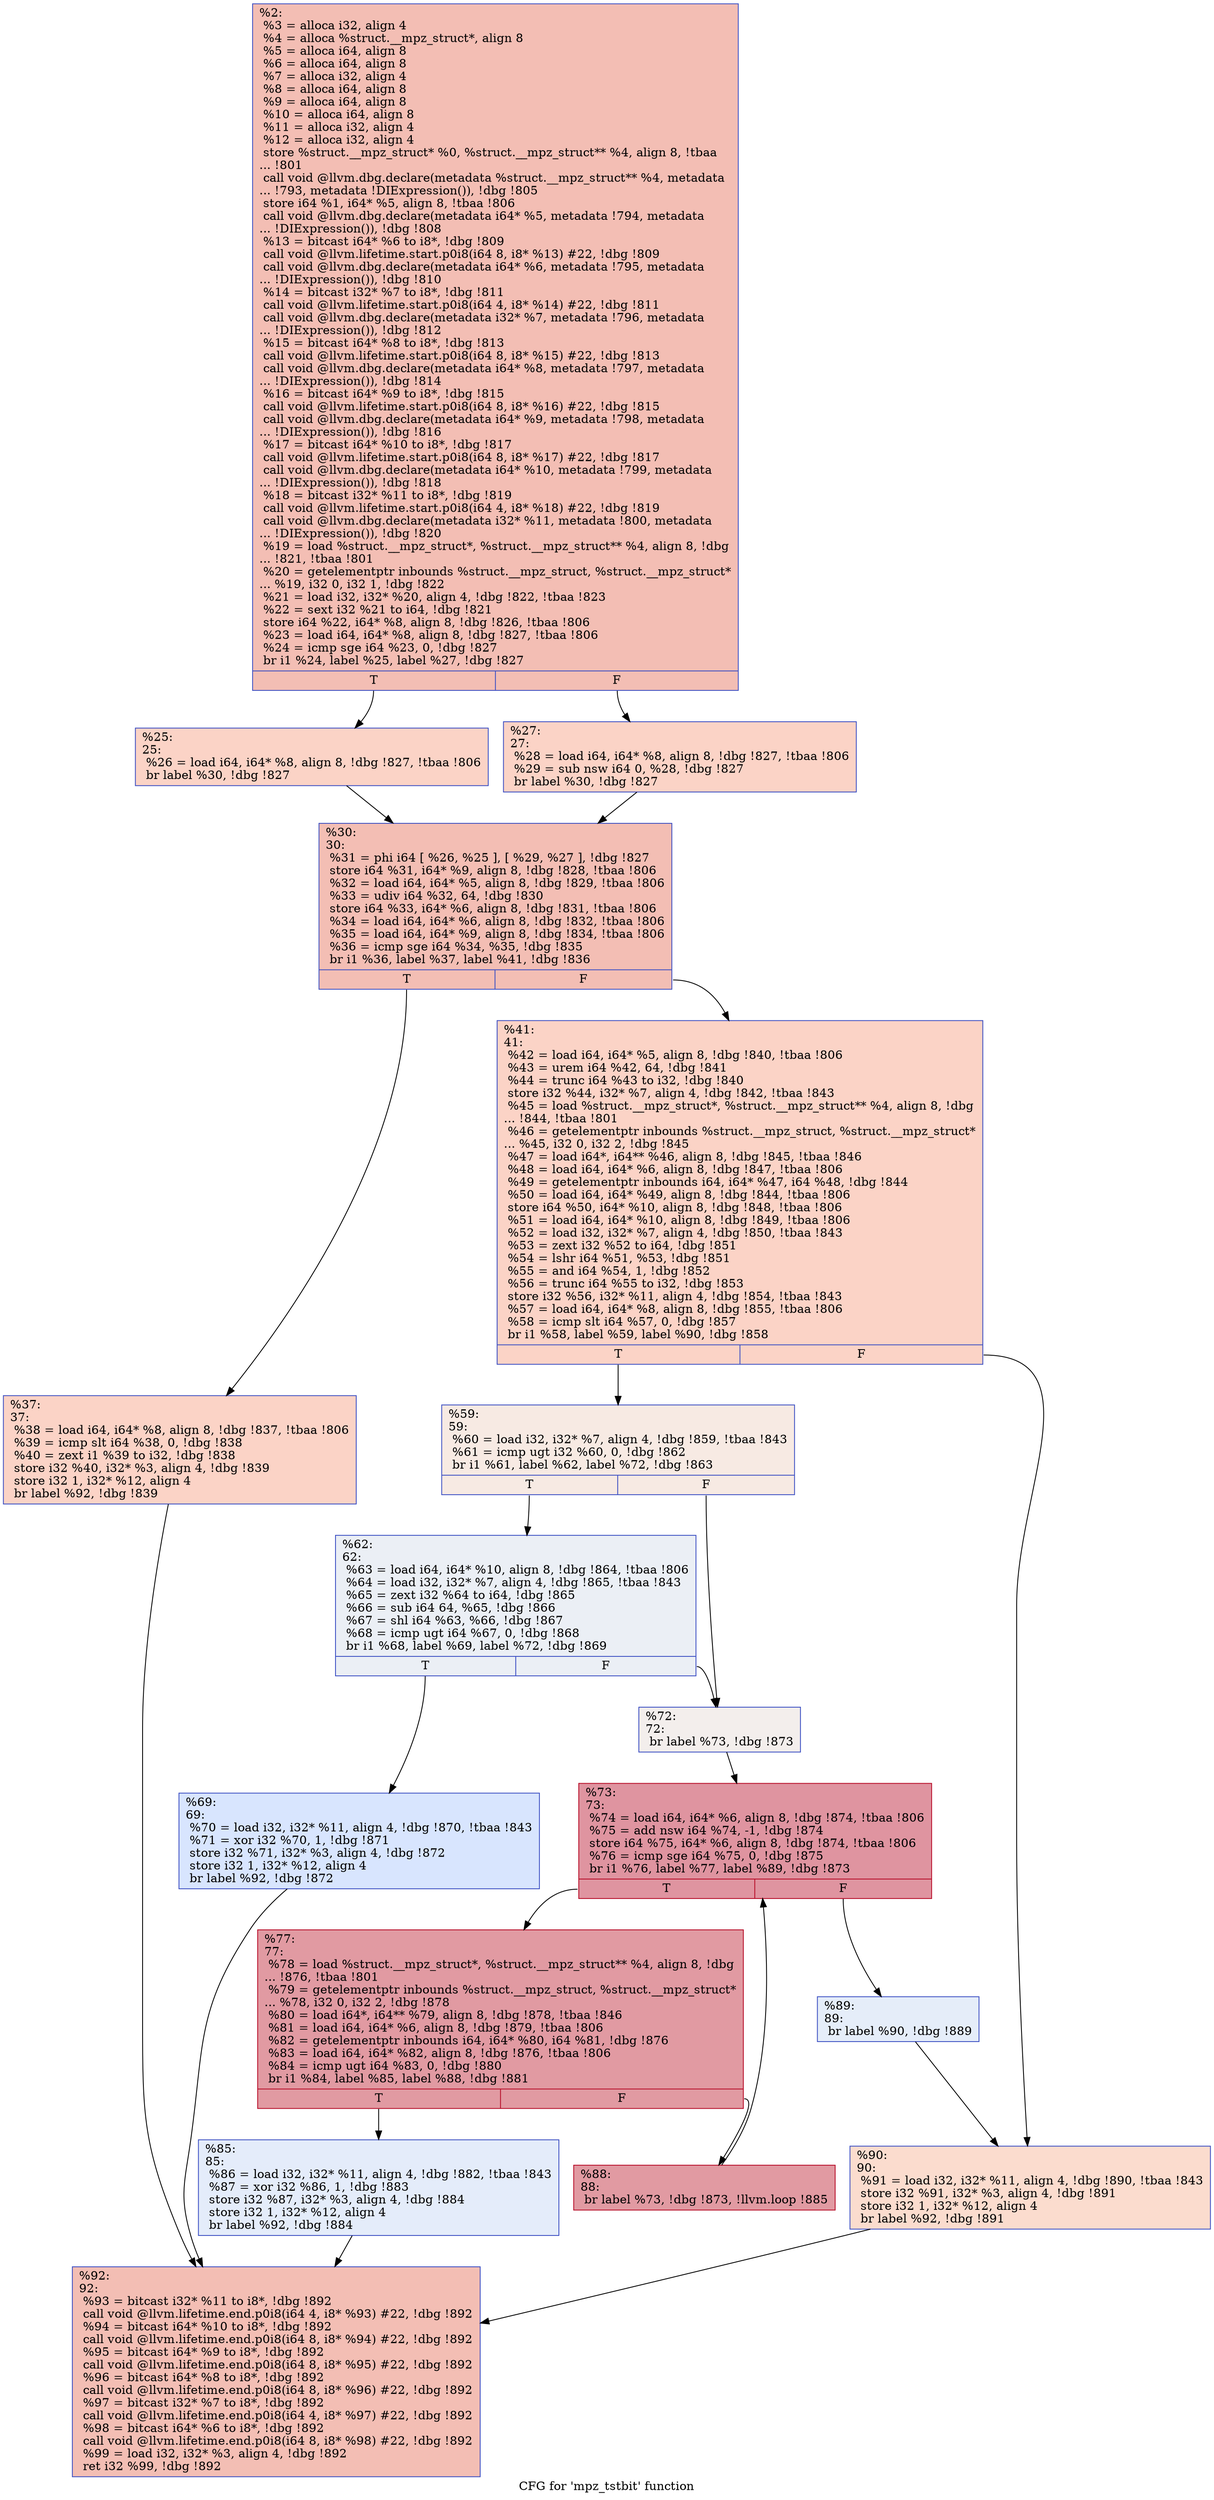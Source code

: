 digraph "CFG for 'mpz_tstbit' function" {
	label="CFG for 'mpz_tstbit' function";

	Node0x27bbf40 [shape=record,color="#3d50c3ff", style=filled, fillcolor="#e36c5570",label="{%2:\l  %3 = alloca i32, align 4\l  %4 = alloca %struct.__mpz_struct*, align 8\l  %5 = alloca i64, align 8\l  %6 = alloca i64, align 8\l  %7 = alloca i32, align 4\l  %8 = alloca i64, align 8\l  %9 = alloca i64, align 8\l  %10 = alloca i64, align 8\l  %11 = alloca i32, align 4\l  %12 = alloca i32, align 4\l  store %struct.__mpz_struct* %0, %struct.__mpz_struct** %4, align 8, !tbaa\l... !801\l  call void @llvm.dbg.declare(metadata %struct.__mpz_struct** %4, metadata\l... !793, metadata !DIExpression()), !dbg !805\l  store i64 %1, i64* %5, align 8, !tbaa !806\l  call void @llvm.dbg.declare(metadata i64* %5, metadata !794, metadata\l... !DIExpression()), !dbg !808\l  %13 = bitcast i64* %6 to i8*, !dbg !809\l  call void @llvm.lifetime.start.p0i8(i64 8, i8* %13) #22, !dbg !809\l  call void @llvm.dbg.declare(metadata i64* %6, metadata !795, metadata\l... !DIExpression()), !dbg !810\l  %14 = bitcast i32* %7 to i8*, !dbg !811\l  call void @llvm.lifetime.start.p0i8(i64 4, i8* %14) #22, !dbg !811\l  call void @llvm.dbg.declare(metadata i32* %7, metadata !796, metadata\l... !DIExpression()), !dbg !812\l  %15 = bitcast i64* %8 to i8*, !dbg !813\l  call void @llvm.lifetime.start.p0i8(i64 8, i8* %15) #22, !dbg !813\l  call void @llvm.dbg.declare(metadata i64* %8, metadata !797, metadata\l... !DIExpression()), !dbg !814\l  %16 = bitcast i64* %9 to i8*, !dbg !815\l  call void @llvm.lifetime.start.p0i8(i64 8, i8* %16) #22, !dbg !815\l  call void @llvm.dbg.declare(metadata i64* %9, metadata !798, metadata\l... !DIExpression()), !dbg !816\l  %17 = bitcast i64* %10 to i8*, !dbg !817\l  call void @llvm.lifetime.start.p0i8(i64 8, i8* %17) #22, !dbg !817\l  call void @llvm.dbg.declare(metadata i64* %10, metadata !799, metadata\l... !DIExpression()), !dbg !818\l  %18 = bitcast i32* %11 to i8*, !dbg !819\l  call void @llvm.lifetime.start.p0i8(i64 4, i8* %18) #22, !dbg !819\l  call void @llvm.dbg.declare(metadata i32* %11, metadata !800, metadata\l... !DIExpression()), !dbg !820\l  %19 = load %struct.__mpz_struct*, %struct.__mpz_struct** %4, align 8, !dbg\l... !821, !tbaa !801\l  %20 = getelementptr inbounds %struct.__mpz_struct, %struct.__mpz_struct*\l... %19, i32 0, i32 1, !dbg !822\l  %21 = load i32, i32* %20, align 4, !dbg !822, !tbaa !823\l  %22 = sext i32 %21 to i64, !dbg !821\l  store i64 %22, i64* %8, align 8, !dbg !826, !tbaa !806\l  %23 = load i64, i64* %8, align 8, !dbg !827, !tbaa !806\l  %24 = icmp sge i64 %23, 0, !dbg !827\l  br i1 %24, label %25, label %27, !dbg !827\l|{<s0>T|<s1>F}}"];
	Node0x27bbf40:s0 -> Node0x27bc020;
	Node0x27bbf40:s1 -> Node0x27bc070;
	Node0x27bc020 [shape=record,color="#3d50c3ff", style=filled, fillcolor="#f59c7d70",label="{%25:\l25:                                               \l  %26 = load i64, i64* %8, align 8, !dbg !827, !tbaa !806\l  br label %30, !dbg !827\l}"];
	Node0x27bc020 -> Node0x27bc0c0;
	Node0x27bc070 [shape=record,color="#3d50c3ff", style=filled, fillcolor="#f59c7d70",label="{%27:\l27:                                               \l  %28 = load i64, i64* %8, align 8, !dbg !827, !tbaa !806\l  %29 = sub nsw i64 0, %28, !dbg !827\l  br label %30, !dbg !827\l}"];
	Node0x27bc070 -> Node0x27bc0c0;
	Node0x27bc0c0 [shape=record,color="#3d50c3ff", style=filled, fillcolor="#e36c5570",label="{%30:\l30:                                               \l  %31 = phi i64 [ %26, %25 ], [ %29, %27 ], !dbg !827\l  store i64 %31, i64* %9, align 8, !dbg !828, !tbaa !806\l  %32 = load i64, i64* %5, align 8, !dbg !829, !tbaa !806\l  %33 = udiv i64 %32, 64, !dbg !830\l  store i64 %33, i64* %6, align 8, !dbg !831, !tbaa !806\l  %34 = load i64, i64* %6, align 8, !dbg !832, !tbaa !806\l  %35 = load i64, i64* %9, align 8, !dbg !834, !tbaa !806\l  %36 = icmp sge i64 %34, %35, !dbg !835\l  br i1 %36, label %37, label %41, !dbg !836\l|{<s0>T|<s1>F}}"];
	Node0x27bc0c0:s0 -> Node0x27bc110;
	Node0x27bc0c0:s1 -> Node0x27bc160;
	Node0x27bc110 [shape=record,color="#3d50c3ff", style=filled, fillcolor="#f59c7d70",label="{%37:\l37:                                               \l  %38 = load i64, i64* %8, align 8, !dbg !837, !tbaa !806\l  %39 = icmp slt i64 %38, 0, !dbg !838\l  %40 = zext i1 %39 to i32, !dbg !838\l  store i32 %40, i32* %3, align 4, !dbg !839\l  store i32 1, i32* %12, align 4\l  br label %92, !dbg !839\l}"];
	Node0x27bc110 -> Node0x27bc4d0;
	Node0x27bc160 [shape=record,color="#3d50c3ff", style=filled, fillcolor="#f59c7d70",label="{%41:\l41:                                               \l  %42 = load i64, i64* %5, align 8, !dbg !840, !tbaa !806\l  %43 = urem i64 %42, 64, !dbg !841\l  %44 = trunc i64 %43 to i32, !dbg !840\l  store i32 %44, i32* %7, align 4, !dbg !842, !tbaa !843\l  %45 = load %struct.__mpz_struct*, %struct.__mpz_struct** %4, align 8, !dbg\l... !844, !tbaa !801\l  %46 = getelementptr inbounds %struct.__mpz_struct, %struct.__mpz_struct*\l... %45, i32 0, i32 2, !dbg !845\l  %47 = load i64*, i64** %46, align 8, !dbg !845, !tbaa !846\l  %48 = load i64, i64* %6, align 8, !dbg !847, !tbaa !806\l  %49 = getelementptr inbounds i64, i64* %47, i64 %48, !dbg !844\l  %50 = load i64, i64* %49, align 8, !dbg !844, !tbaa !806\l  store i64 %50, i64* %10, align 8, !dbg !848, !tbaa !806\l  %51 = load i64, i64* %10, align 8, !dbg !849, !tbaa !806\l  %52 = load i32, i32* %7, align 4, !dbg !850, !tbaa !843\l  %53 = zext i32 %52 to i64, !dbg !851\l  %54 = lshr i64 %51, %53, !dbg !851\l  %55 = and i64 %54, 1, !dbg !852\l  %56 = trunc i64 %55 to i32, !dbg !853\l  store i32 %56, i32* %11, align 4, !dbg !854, !tbaa !843\l  %57 = load i64, i64* %8, align 8, !dbg !855, !tbaa !806\l  %58 = icmp slt i64 %57, 0, !dbg !857\l  br i1 %58, label %59, label %90, !dbg !858\l|{<s0>T|<s1>F}}"];
	Node0x27bc160:s0 -> Node0x27bc1b0;
	Node0x27bc160:s1 -> Node0x27bc480;
	Node0x27bc1b0 [shape=record,color="#3d50c3ff", style=filled, fillcolor="#eed0c070",label="{%59:\l59:                                               \l  %60 = load i32, i32* %7, align 4, !dbg !859, !tbaa !843\l  %61 = icmp ugt i32 %60, 0, !dbg !862\l  br i1 %61, label %62, label %72, !dbg !863\l|{<s0>T|<s1>F}}"];
	Node0x27bc1b0:s0 -> Node0x27bc200;
	Node0x27bc1b0:s1 -> Node0x27bc2a0;
	Node0x27bc200 [shape=record,color="#3d50c3ff", style=filled, fillcolor="#d1dae970",label="{%62:\l62:                                               \l  %63 = load i64, i64* %10, align 8, !dbg !864, !tbaa !806\l  %64 = load i32, i32* %7, align 4, !dbg !865, !tbaa !843\l  %65 = zext i32 %64 to i64, !dbg !865\l  %66 = sub i64 64, %65, !dbg !866\l  %67 = shl i64 %63, %66, !dbg !867\l  %68 = icmp ugt i64 %67, 0, !dbg !868\l  br i1 %68, label %69, label %72, !dbg !869\l|{<s0>T|<s1>F}}"];
	Node0x27bc200:s0 -> Node0x27bc250;
	Node0x27bc200:s1 -> Node0x27bc2a0;
	Node0x27bc250 [shape=record,color="#3d50c3ff", style=filled, fillcolor="#a7c5fe70",label="{%69:\l69:                                               \l  %70 = load i32, i32* %11, align 4, !dbg !870, !tbaa !843\l  %71 = xor i32 %70, 1, !dbg !871\l  store i32 %71, i32* %3, align 4, !dbg !872\l  store i32 1, i32* %12, align 4\l  br label %92, !dbg !872\l}"];
	Node0x27bc250 -> Node0x27bc4d0;
	Node0x27bc2a0 [shape=record,color="#3d50c3ff", style=filled, fillcolor="#e3d9d370",label="{%72:\l72:                                               \l  br label %73, !dbg !873\l}"];
	Node0x27bc2a0 -> Node0x27bc2f0;
	Node0x27bc2f0 [shape=record,color="#b70d28ff", style=filled, fillcolor="#b70d2870",label="{%73:\l73:                                               \l  %74 = load i64, i64* %6, align 8, !dbg !874, !tbaa !806\l  %75 = add nsw i64 %74, -1, !dbg !874\l  store i64 %75, i64* %6, align 8, !dbg !874, !tbaa !806\l  %76 = icmp sge i64 %75, 0, !dbg !875\l  br i1 %76, label %77, label %89, !dbg !873\l|{<s0>T|<s1>F}}"];
	Node0x27bc2f0:s0 -> Node0x27bc340;
	Node0x27bc2f0:s1 -> Node0x27bc430;
	Node0x27bc340 [shape=record,color="#b70d28ff", style=filled, fillcolor="#bb1b2c70",label="{%77:\l77:                                               \l  %78 = load %struct.__mpz_struct*, %struct.__mpz_struct** %4, align 8, !dbg\l... !876, !tbaa !801\l  %79 = getelementptr inbounds %struct.__mpz_struct, %struct.__mpz_struct*\l... %78, i32 0, i32 2, !dbg !878\l  %80 = load i64*, i64** %79, align 8, !dbg !878, !tbaa !846\l  %81 = load i64, i64* %6, align 8, !dbg !879, !tbaa !806\l  %82 = getelementptr inbounds i64, i64* %80, i64 %81, !dbg !876\l  %83 = load i64, i64* %82, align 8, !dbg !876, !tbaa !806\l  %84 = icmp ugt i64 %83, 0, !dbg !880\l  br i1 %84, label %85, label %88, !dbg !881\l|{<s0>T|<s1>F}}"];
	Node0x27bc340:s0 -> Node0x27bc390;
	Node0x27bc340:s1 -> Node0x27bc3e0;
	Node0x27bc390 [shape=record,color="#3d50c3ff", style=filled, fillcolor="#c1d4f470",label="{%85:\l85:                                               \l  %86 = load i32, i32* %11, align 4, !dbg !882, !tbaa !843\l  %87 = xor i32 %86, 1, !dbg !883\l  store i32 %87, i32* %3, align 4, !dbg !884\l  store i32 1, i32* %12, align 4\l  br label %92, !dbg !884\l}"];
	Node0x27bc390 -> Node0x27bc4d0;
	Node0x27bc3e0 [shape=record,color="#b70d28ff", style=filled, fillcolor="#bb1b2c70",label="{%88:\l88:                                               \l  br label %73, !dbg !873, !llvm.loop !885\l}"];
	Node0x27bc3e0 -> Node0x27bc2f0;
	Node0x27bc430 [shape=record,color="#3d50c3ff", style=filled, fillcolor="#c5d6f270",label="{%89:\l89:                                               \l  br label %90, !dbg !889\l}"];
	Node0x27bc430 -> Node0x27bc480;
	Node0x27bc480 [shape=record,color="#3d50c3ff", style=filled, fillcolor="#f7af9170",label="{%90:\l90:                                               \l  %91 = load i32, i32* %11, align 4, !dbg !890, !tbaa !843\l  store i32 %91, i32* %3, align 4, !dbg !891\l  store i32 1, i32* %12, align 4\l  br label %92, !dbg !891\l}"];
	Node0x27bc480 -> Node0x27bc4d0;
	Node0x27bc4d0 [shape=record,color="#3d50c3ff", style=filled, fillcolor="#e36c5570",label="{%92:\l92:                                               \l  %93 = bitcast i32* %11 to i8*, !dbg !892\l  call void @llvm.lifetime.end.p0i8(i64 4, i8* %93) #22, !dbg !892\l  %94 = bitcast i64* %10 to i8*, !dbg !892\l  call void @llvm.lifetime.end.p0i8(i64 8, i8* %94) #22, !dbg !892\l  %95 = bitcast i64* %9 to i8*, !dbg !892\l  call void @llvm.lifetime.end.p0i8(i64 8, i8* %95) #22, !dbg !892\l  %96 = bitcast i64* %8 to i8*, !dbg !892\l  call void @llvm.lifetime.end.p0i8(i64 8, i8* %96) #22, !dbg !892\l  %97 = bitcast i32* %7 to i8*, !dbg !892\l  call void @llvm.lifetime.end.p0i8(i64 4, i8* %97) #22, !dbg !892\l  %98 = bitcast i64* %6 to i8*, !dbg !892\l  call void @llvm.lifetime.end.p0i8(i64 8, i8* %98) #22, !dbg !892\l  %99 = load i32, i32* %3, align 4, !dbg !892\l  ret i32 %99, !dbg !892\l}"];
}

